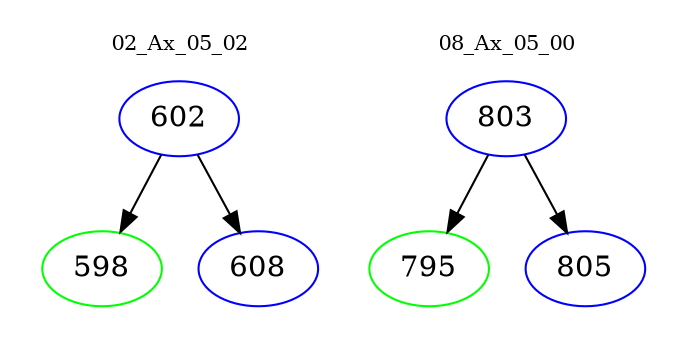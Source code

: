 digraph{
subgraph cluster_0 {
color = white
label = "02_Ax_05_02";
fontsize=10;
T0_602 [label="602", color="blue"]
T0_602 -> T0_598 [color="black"]
T0_598 [label="598", color="green"]
T0_602 -> T0_608 [color="black"]
T0_608 [label="608", color="blue"]
}
subgraph cluster_1 {
color = white
label = "08_Ax_05_00";
fontsize=10;
T1_803 [label="803", color="blue"]
T1_803 -> T1_795 [color="black"]
T1_795 [label="795", color="green"]
T1_803 -> T1_805 [color="black"]
T1_805 [label="805", color="blue"]
}
}
